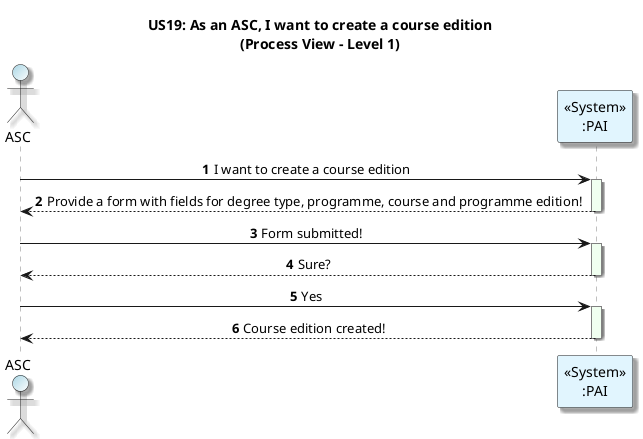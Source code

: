 @startuml
title US19: As an ASC, I want to create a course edition\n(Process View – Level 1)
autonumber

skinparam {
  ActivityPadding 2
  ActivityMargin 2
  BoxPadding 2
}
skinparam sequence {
    LifeLineBorderColor Grey
    LifeLineBackgroundColor HoneyDew
}
skinparam defaultTextAlignment center
skinparam shadowing true

actor ASC  #LightBlue/White
participant "<<System>>\n:PAI" as SYSTEM #E1F5FE

ASC -> SYSTEM: I want to create a course edition
activate SYSTEM

SYSTEM --> ASC: Provide a form with fields for degree type, programme, course and programme edition!
deactivate SYSTEM

ASC -> SYSTEM: Form submitted!
activate SYSTEM
SYSTEM --> ASC: Sure?
deactivate SYSTEM

ASC -> SYSTEM: Yes
activate SYSTEM
SYSTEM --> ASC: Course edition created!
deactivate SYSTEM

@enduml
``
